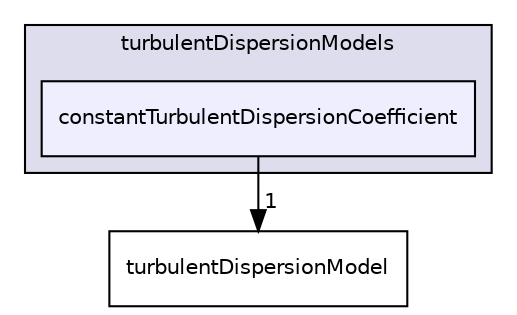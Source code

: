 digraph "constantTurbulentDispersionCoefficient" {
  bgcolor=transparent;
  compound=true
  node [ fontsize="10", fontname="Helvetica"];
  edge [ labelfontsize="10", labelfontname="Helvetica"];
  subgraph clusterdir_803c9c865cf35b2b0de750dcf8ea2ee7 {
    graph [ bgcolor="#ddddee", pencolor="black", label="turbulentDispersionModels" fontname="Helvetica", fontsize="10", URL="dir_803c9c865cf35b2b0de750dcf8ea2ee7.html"]
  dir_b39c81fc06480394866a2502720e718d [shape=box, label="constantTurbulentDispersionCoefficient", style="filled", fillcolor="#eeeeff", pencolor="black", URL="dir_b39c81fc06480394866a2502720e718d.html"];
  }
  dir_ab5023e16891c23a40e79f4d9e463777 [shape=box label="turbulentDispersionModel" URL="dir_ab5023e16891c23a40e79f4d9e463777.html"];
  dir_b39c81fc06480394866a2502720e718d->dir_ab5023e16891c23a40e79f4d9e463777 [headlabel="1", labeldistance=1.5 headhref="dir_000053_000149.html"];
}
